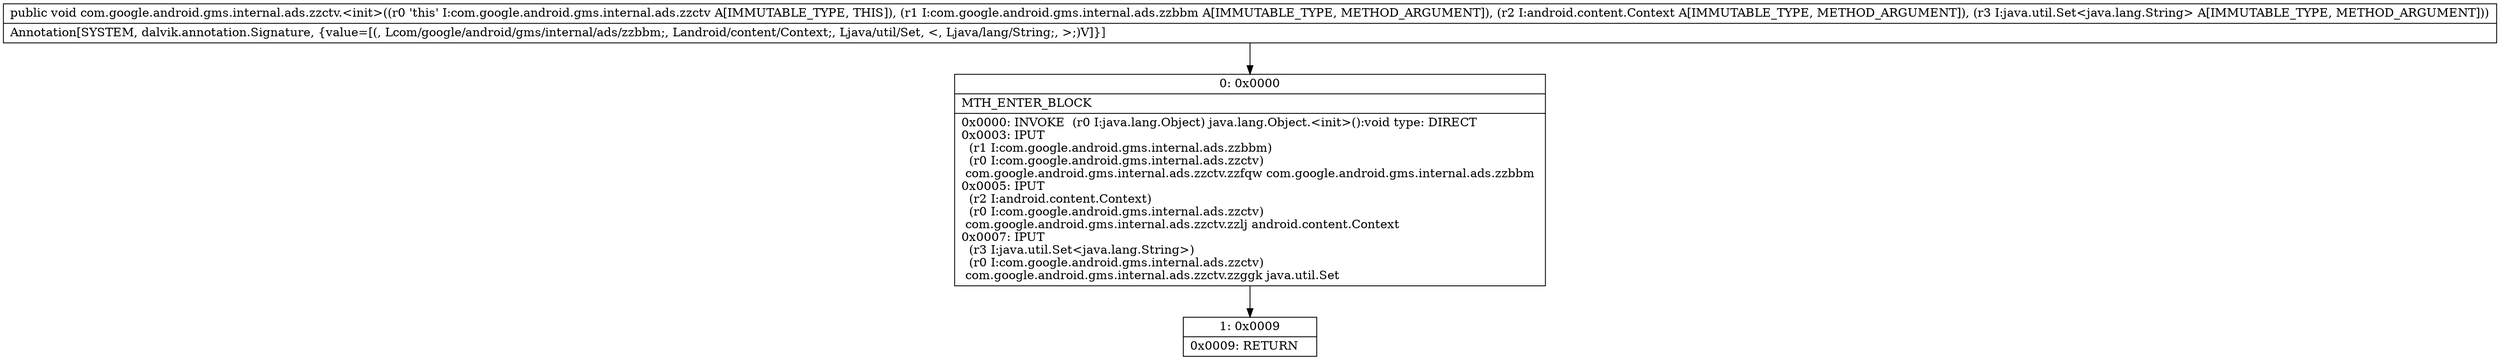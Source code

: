digraph "CFG forcom.google.android.gms.internal.ads.zzctv.\<init\>(Lcom\/google\/android\/gms\/internal\/ads\/zzbbm;Landroid\/content\/Context;Ljava\/util\/Set;)V" {
Node_0 [shape=record,label="{0\:\ 0x0000|MTH_ENTER_BLOCK\l|0x0000: INVOKE  (r0 I:java.lang.Object) java.lang.Object.\<init\>():void type: DIRECT \l0x0003: IPUT  \l  (r1 I:com.google.android.gms.internal.ads.zzbbm)\l  (r0 I:com.google.android.gms.internal.ads.zzctv)\l com.google.android.gms.internal.ads.zzctv.zzfqw com.google.android.gms.internal.ads.zzbbm \l0x0005: IPUT  \l  (r2 I:android.content.Context)\l  (r0 I:com.google.android.gms.internal.ads.zzctv)\l com.google.android.gms.internal.ads.zzctv.zzlj android.content.Context \l0x0007: IPUT  \l  (r3 I:java.util.Set\<java.lang.String\>)\l  (r0 I:com.google.android.gms.internal.ads.zzctv)\l com.google.android.gms.internal.ads.zzctv.zzggk java.util.Set \l}"];
Node_1 [shape=record,label="{1\:\ 0x0009|0x0009: RETURN   \l}"];
MethodNode[shape=record,label="{public void com.google.android.gms.internal.ads.zzctv.\<init\>((r0 'this' I:com.google.android.gms.internal.ads.zzctv A[IMMUTABLE_TYPE, THIS]), (r1 I:com.google.android.gms.internal.ads.zzbbm A[IMMUTABLE_TYPE, METHOD_ARGUMENT]), (r2 I:android.content.Context A[IMMUTABLE_TYPE, METHOD_ARGUMENT]), (r3 I:java.util.Set\<java.lang.String\> A[IMMUTABLE_TYPE, METHOD_ARGUMENT]))  | Annotation[SYSTEM, dalvik.annotation.Signature, \{value=[(, Lcom\/google\/android\/gms\/internal\/ads\/zzbbm;, Landroid\/content\/Context;, Ljava\/util\/Set, \<, Ljava\/lang\/String;, \>;)V]\}]\l}"];
MethodNode -> Node_0;
Node_0 -> Node_1;
}

